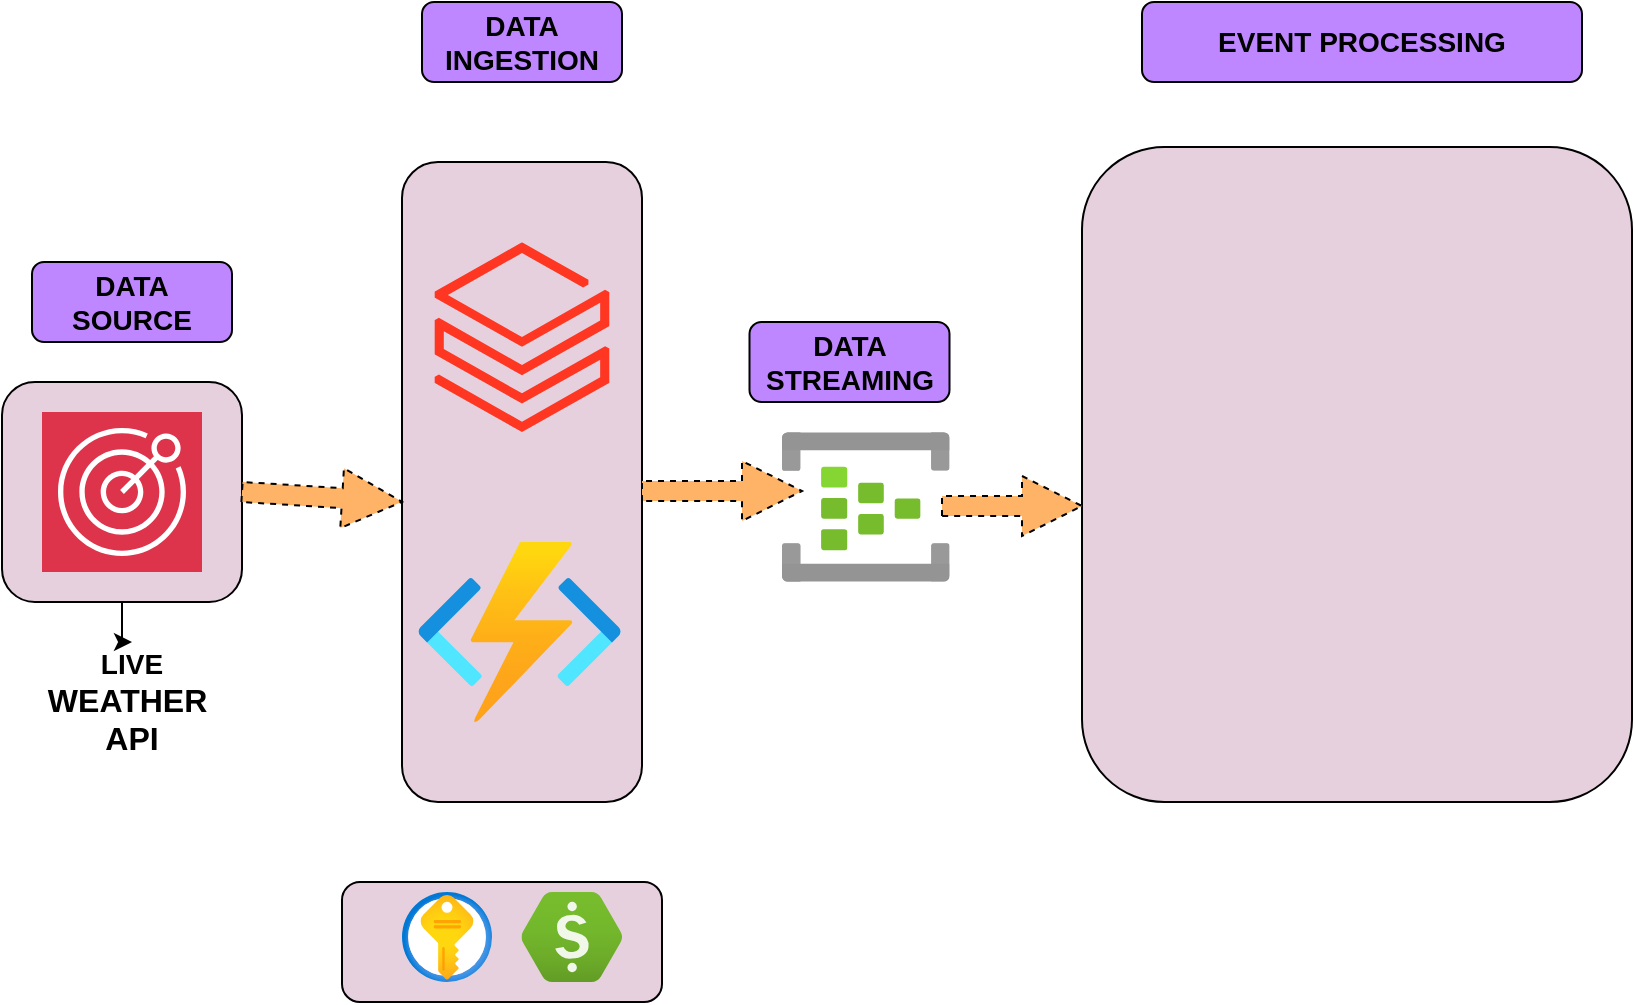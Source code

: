 <mxfile version="24.7.5">
  <diagram name="Page-1" id="1spAd7ghpoYEvS6RG_qY">
    <mxGraphModel dx="1068" dy="539" grid="1" gridSize="10" guides="1" tooltips="1" connect="1" arrows="1" fold="1" page="1" pageScale="1" pageWidth="850" pageHeight="1100" math="0" shadow="0">
      <root>
        <mxCell id="0" />
        <mxCell id="1" parent="0" />
        <mxCell id="11UIwXflMGSxaVpo8QBB-8" value="" style="edgeStyle=orthogonalEdgeStyle;rounded=0;orthogonalLoop=1;jettySize=auto;html=1;" parent="1" source="11UIwXflMGSxaVpo8QBB-1" target="11UIwXflMGSxaVpo8QBB-7" edge="1">
          <mxGeometry relative="1" as="geometry" />
        </mxCell>
        <mxCell id="11UIwXflMGSxaVpo8QBB-1" value="" style="rounded=1;whiteSpace=wrap;html=1;fillColor=#E6D0DE;" parent="1" vertex="1">
          <mxGeometry x="30" y="230" width="120" height="110" as="geometry" />
        </mxCell>
        <mxCell id="11UIwXflMGSxaVpo8QBB-2" value="&lt;font style=&quot;font-size: 14px;&quot;&gt;&lt;b&gt;DATA SOURCE&lt;/b&gt;&lt;/font&gt;" style="rounded=1;whiteSpace=wrap;html=1;fillColor=#BF87FF;" parent="1" vertex="1">
          <mxGeometry x="45" y="170" width="100" height="40" as="geometry" />
        </mxCell>
        <mxCell id="11UIwXflMGSxaVpo8QBB-3" value="" style="rounded=1;whiteSpace=wrap;html=1;fillColor=#E6D0DE;" parent="1" vertex="1">
          <mxGeometry x="230" y="120" width="120" height="320" as="geometry" />
        </mxCell>
        <mxCell id="11UIwXflMGSxaVpo8QBB-4" value="" style="rounded=1;whiteSpace=wrap;html=1;fillColor=#E6D0DE;" parent="1" vertex="1">
          <mxGeometry x="200" y="480" width="160" height="60" as="geometry" />
        </mxCell>
        <mxCell id="11UIwXflMGSxaVpo8QBB-5" value="" style="rounded=1;whiteSpace=wrap;html=1;fillColor=#E6D0DE;" parent="1" vertex="1">
          <mxGeometry x="570" y="112.5" width="275" height="327.5" as="geometry" />
        </mxCell>
        <mxCell id="11UIwXflMGSxaVpo8QBB-6" value="" style="sketch=0;points=[[0,0,0],[0.25,0,0],[0.5,0,0],[0.75,0,0],[1,0,0],[0,1,0],[0.25,1,0],[0.5,1,0],[0.75,1,0],[1,1,0],[0,0.25,0],[0,0.5,0],[0,0.75,0],[1,0.25,0],[1,0.5,0],[1,0.75,0]];outlineConnect=0;fontColor=#232F3E;fillColor=#DD344C;strokeColor=#ffffff;dashed=0;verticalLabelPosition=bottom;verticalAlign=top;align=center;html=1;fontSize=12;fontStyle=0;aspect=fixed;shape=mxgraph.aws4.resourceIcon;resIcon=mxgraph.aws4.pinpoint;" parent="1" vertex="1">
          <mxGeometry x="50" y="245" width="80" height="80" as="geometry" />
        </mxCell>
        <mxCell id="11UIwXflMGSxaVpo8QBB-7" value="&lt;font style=&quot;font-size: 14px;&quot;&gt;&lt;b&gt;LIVE&lt;/b&gt;&lt;/font&gt;&lt;div&gt;&lt;font size=&quot;3&quot;&gt;&lt;b&gt;WEATHER&amp;nbsp;&lt;/b&gt;&lt;/font&gt;&lt;/div&gt;&lt;div&gt;&lt;font size=&quot;3&quot;&gt;&lt;b&gt;API&lt;/b&gt;&lt;/font&gt;&lt;/div&gt;" style="text;html=1;align=center;verticalAlign=middle;whiteSpace=wrap;rounded=0;" parent="1" vertex="1">
          <mxGeometry x="40" y="360" width="110" height="60" as="geometry" />
        </mxCell>
        <mxCell id="11UIwXflMGSxaVpo8QBB-9" value="" style="image;aspect=fixed;html=1;points=[];align=center;fontSize=12;image=img/lib/azure2/analytics/Azure_Databricks.svg;" parent="1" vertex="1">
          <mxGeometry x="246.21" y="160.17" width="87.57" height="94.83" as="geometry" />
        </mxCell>
        <mxCell id="11UIwXflMGSxaVpo8QBB-10" value="" style="image;aspect=fixed;html=1;points=[];align=center;fontSize=12;image=img/lib/azure2/compute/Function_Apps.svg;" parent="1" vertex="1">
          <mxGeometry x="237.78" y="310" width="102.01" height="90" as="geometry" />
        </mxCell>
        <mxCell id="11UIwXflMGSxaVpo8QBB-12" value="" style="image;aspect=fixed;html=1;points=[];align=center;fontSize=12;image=img/lib/azure2/analytics/Event_Hubs.svg;" parent="1" vertex="1">
          <mxGeometry x="420" y="255" width="83.75" height="75" as="geometry" />
        </mxCell>
        <mxCell id="11UIwXflMGSxaVpo8QBB-13" value="&lt;font style=&quot;font-size: 14px;&quot;&gt;&lt;b&gt;DATA&lt;/b&gt;&lt;/font&gt;&lt;div&gt;&lt;font style=&quot;font-size: 14px;&quot;&gt;&lt;b&gt;INGESTION&lt;/b&gt;&lt;/font&gt;&lt;/div&gt;" style="rounded=1;whiteSpace=wrap;html=1;fillColor=#BF87FF;" parent="1" vertex="1">
          <mxGeometry x="240" y="40" width="100" height="40" as="geometry" />
        </mxCell>
        <mxCell id="11UIwXflMGSxaVpo8QBB-14" value="&lt;font style=&quot;font-size: 14px;&quot;&gt;&lt;b&gt;DATA&lt;br&gt;STREAMING&lt;/b&gt;&lt;/font&gt;" style="rounded=1;whiteSpace=wrap;html=1;fillColor=#BF87FF;" parent="1" vertex="1">
          <mxGeometry x="403.75" y="200" width="100" height="40" as="geometry" />
        </mxCell>
        <mxCell id="11UIwXflMGSxaVpo8QBB-15" value="&lt;span style=&quot;font-size: 14px;&quot;&gt;&lt;b&gt;EVENT PROCESSING&lt;/b&gt;&lt;/span&gt;" style="rounded=1;whiteSpace=wrap;html=1;fillColor=#BF87FF;" parent="1" vertex="1">
          <mxGeometry x="600" y="40" width="220" height="40" as="geometry" />
        </mxCell>
        <mxCell id="11UIwXflMGSxaVpo8QBB-16" value="" style="image;aspect=fixed;html=1;points=[];align=center;fontSize=12;image=img/lib/azure2/general/Cost_Management.svg;" parent="1" vertex="1">
          <mxGeometry x="289.75" y="485" width="50.25" height="45" as="geometry" />
        </mxCell>
        <mxCell id="11UIwXflMGSxaVpo8QBB-17" value="" style="image;aspect=fixed;html=1;points=[];align=center;fontSize=12;image=img/lib/azure2/security/Key_Vaults.svg;" parent="1" vertex="1">
          <mxGeometry x="230" y="485" width="45" height="45" as="geometry" />
        </mxCell>
        <mxCell id="11UIwXflMGSxaVpo8QBB-24" value="" style="endArrow=none;dashed=1;html=1;rounded=0;exitX=1;exitY=0.5;exitDx=0;exitDy=0;entryX=0;entryY=0.531;entryDx=0;entryDy=0;shape=arrow;fillColor=#FFB366;entryPerimeter=0;" parent="1" source="11UIwXflMGSxaVpo8QBB-1" target="11UIwXflMGSxaVpo8QBB-3" edge="1">
          <mxGeometry width="50" height="50" relative="1" as="geometry">
            <mxPoint x="170" y="295" as="sourcePoint" />
            <mxPoint x="220" y="245" as="targetPoint" />
          </mxGeometry>
        </mxCell>
        <mxCell id="11UIwXflMGSxaVpo8QBB-25" value="" style="endArrow=none;dashed=1;html=1;rounded=0;exitX=1;exitY=0.5;exitDx=0;exitDy=0;entryX=0;entryY=0.5;entryDx=0;entryDy=0;shape=arrow;fillColor=#FFB366;" parent="1" edge="1">
          <mxGeometry width="50" height="50" relative="1" as="geometry">
            <mxPoint x="350" y="284.5" as="sourcePoint" />
            <mxPoint x="430" y="284.5" as="targetPoint" />
          </mxGeometry>
        </mxCell>
        <mxCell id="11UIwXflMGSxaVpo8QBB-26" value="" style="endArrow=none;dashed=1;html=1;rounded=0;entryX=0;entryY=0.5;entryDx=0;entryDy=0;shape=arrow;fillColor=#FFB366;" parent="1" edge="1">
          <mxGeometry width="50" height="50" relative="1" as="geometry">
            <mxPoint x="500" y="292" as="sourcePoint" />
            <mxPoint x="570" y="292" as="targetPoint" />
          </mxGeometry>
        </mxCell>
      </root>
    </mxGraphModel>
  </diagram>
</mxfile>
